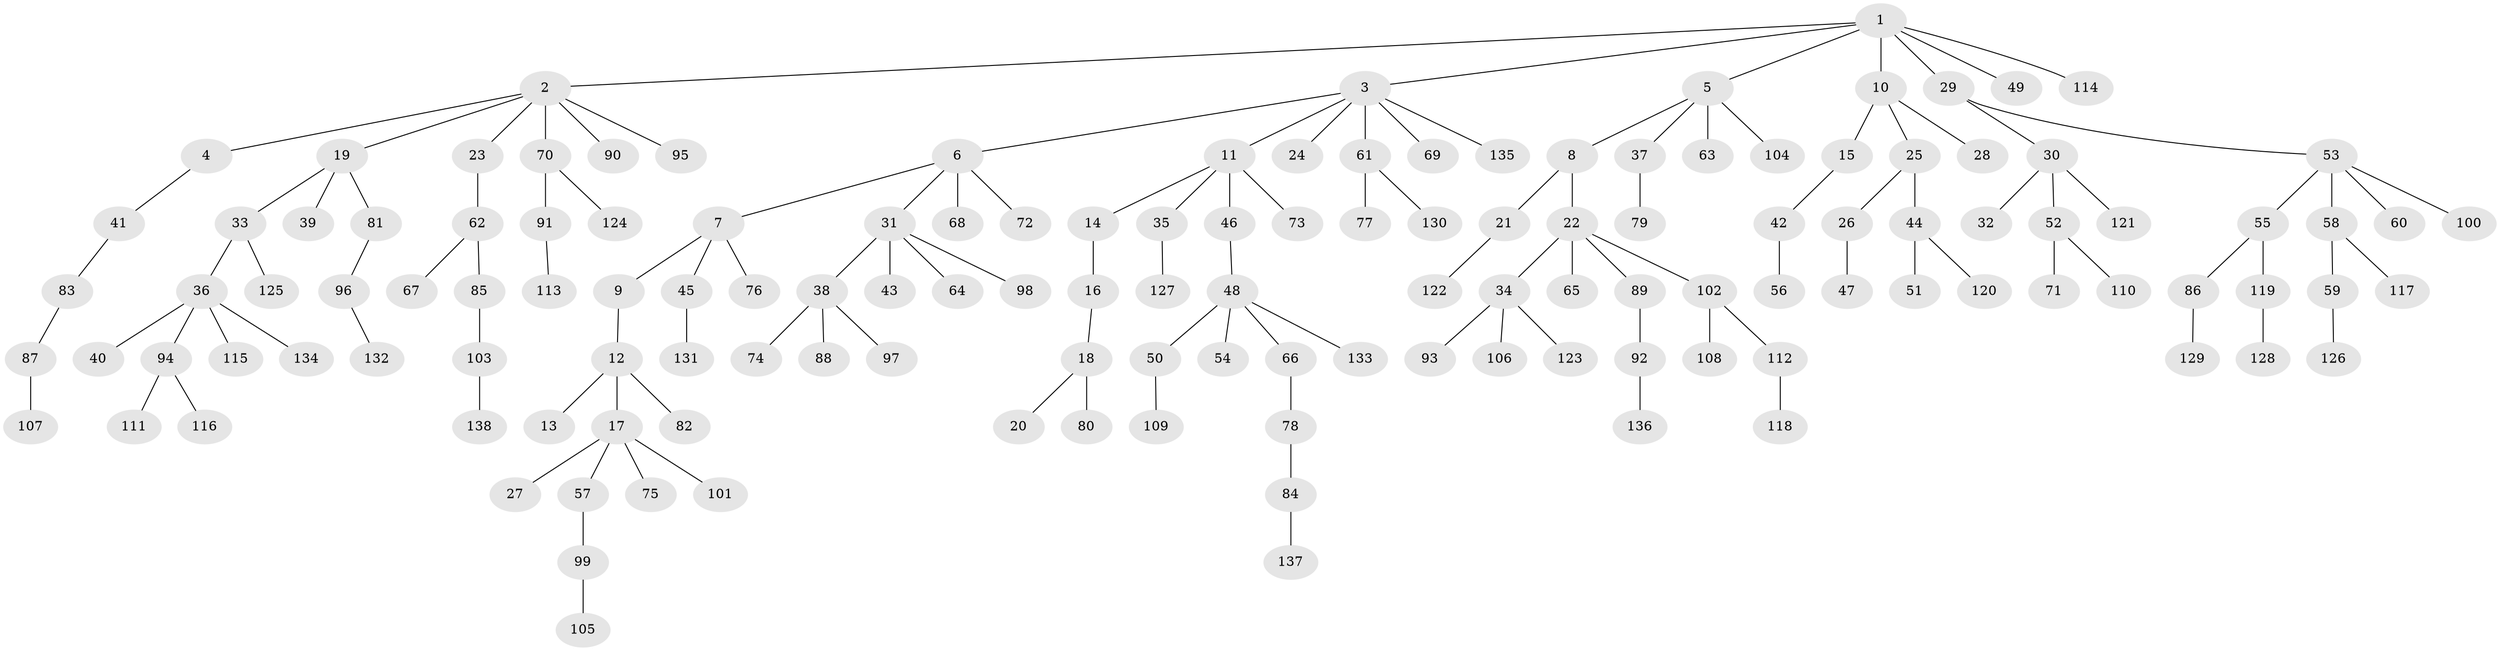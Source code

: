 // coarse degree distribution, {12: 0.010416666666666666, 7: 0.020833333333333332, 2: 0.19791666666666666, 5: 0.0625, 4: 0.041666666666666664, 3: 0.08333333333333333, 1: 0.5833333333333334}
// Generated by graph-tools (version 1.1) at 2025/19/03/04/25 18:19:14]
// undirected, 138 vertices, 137 edges
graph export_dot {
graph [start="1"]
  node [color=gray90,style=filled];
  1;
  2;
  3;
  4;
  5;
  6;
  7;
  8;
  9;
  10;
  11;
  12;
  13;
  14;
  15;
  16;
  17;
  18;
  19;
  20;
  21;
  22;
  23;
  24;
  25;
  26;
  27;
  28;
  29;
  30;
  31;
  32;
  33;
  34;
  35;
  36;
  37;
  38;
  39;
  40;
  41;
  42;
  43;
  44;
  45;
  46;
  47;
  48;
  49;
  50;
  51;
  52;
  53;
  54;
  55;
  56;
  57;
  58;
  59;
  60;
  61;
  62;
  63;
  64;
  65;
  66;
  67;
  68;
  69;
  70;
  71;
  72;
  73;
  74;
  75;
  76;
  77;
  78;
  79;
  80;
  81;
  82;
  83;
  84;
  85;
  86;
  87;
  88;
  89;
  90;
  91;
  92;
  93;
  94;
  95;
  96;
  97;
  98;
  99;
  100;
  101;
  102;
  103;
  104;
  105;
  106;
  107;
  108;
  109;
  110;
  111;
  112;
  113;
  114;
  115;
  116;
  117;
  118;
  119;
  120;
  121;
  122;
  123;
  124;
  125;
  126;
  127;
  128;
  129;
  130;
  131;
  132;
  133;
  134;
  135;
  136;
  137;
  138;
  1 -- 2;
  1 -- 3;
  1 -- 5;
  1 -- 10;
  1 -- 29;
  1 -- 49;
  1 -- 114;
  2 -- 4;
  2 -- 19;
  2 -- 23;
  2 -- 70;
  2 -- 90;
  2 -- 95;
  3 -- 6;
  3 -- 11;
  3 -- 24;
  3 -- 61;
  3 -- 69;
  3 -- 135;
  4 -- 41;
  5 -- 8;
  5 -- 37;
  5 -- 63;
  5 -- 104;
  6 -- 7;
  6 -- 31;
  6 -- 68;
  6 -- 72;
  7 -- 9;
  7 -- 45;
  7 -- 76;
  8 -- 21;
  8 -- 22;
  9 -- 12;
  10 -- 15;
  10 -- 25;
  10 -- 28;
  11 -- 14;
  11 -- 35;
  11 -- 46;
  11 -- 73;
  12 -- 13;
  12 -- 17;
  12 -- 82;
  14 -- 16;
  15 -- 42;
  16 -- 18;
  17 -- 27;
  17 -- 57;
  17 -- 75;
  17 -- 101;
  18 -- 20;
  18 -- 80;
  19 -- 33;
  19 -- 39;
  19 -- 81;
  21 -- 122;
  22 -- 34;
  22 -- 65;
  22 -- 89;
  22 -- 102;
  23 -- 62;
  25 -- 26;
  25 -- 44;
  26 -- 47;
  29 -- 30;
  29 -- 53;
  30 -- 32;
  30 -- 52;
  30 -- 121;
  31 -- 38;
  31 -- 43;
  31 -- 64;
  31 -- 98;
  33 -- 36;
  33 -- 125;
  34 -- 93;
  34 -- 106;
  34 -- 123;
  35 -- 127;
  36 -- 40;
  36 -- 94;
  36 -- 115;
  36 -- 134;
  37 -- 79;
  38 -- 74;
  38 -- 88;
  38 -- 97;
  41 -- 83;
  42 -- 56;
  44 -- 51;
  44 -- 120;
  45 -- 131;
  46 -- 48;
  48 -- 50;
  48 -- 54;
  48 -- 66;
  48 -- 133;
  50 -- 109;
  52 -- 71;
  52 -- 110;
  53 -- 55;
  53 -- 58;
  53 -- 60;
  53 -- 100;
  55 -- 86;
  55 -- 119;
  57 -- 99;
  58 -- 59;
  58 -- 117;
  59 -- 126;
  61 -- 77;
  61 -- 130;
  62 -- 67;
  62 -- 85;
  66 -- 78;
  70 -- 91;
  70 -- 124;
  78 -- 84;
  81 -- 96;
  83 -- 87;
  84 -- 137;
  85 -- 103;
  86 -- 129;
  87 -- 107;
  89 -- 92;
  91 -- 113;
  92 -- 136;
  94 -- 111;
  94 -- 116;
  96 -- 132;
  99 -- 105;
  102 -- 108;
  102 -- 112;
  103 -- 138;
  112 -- 118;
  119 -- 128;
}
